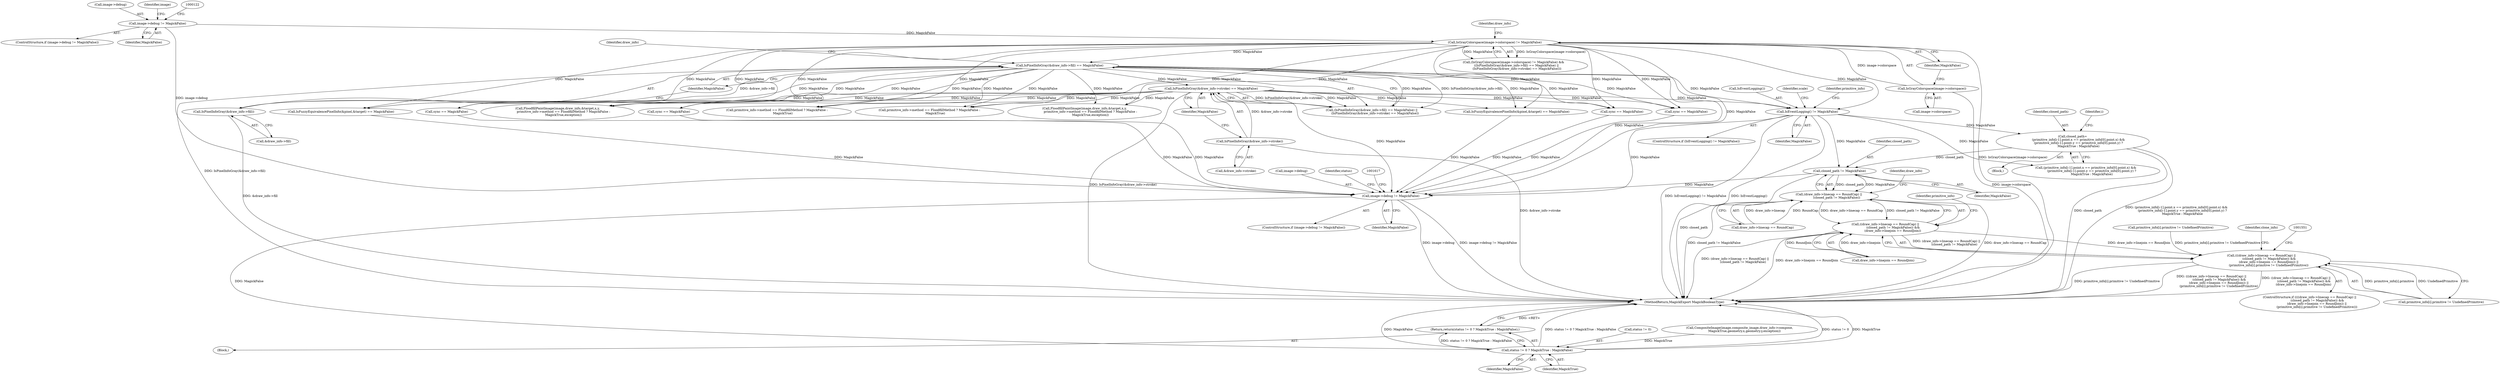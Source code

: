 digraph "0_ImageMagick_726812fa2fa7ce16bcf58f6e115f65427a1c0950_2@API" {
"1001476" [label="(Call,closed_path=\n            (primitive_info[i-1].point.x == primitive_info[0].point.x) &&\n            (primitive_info[i-1].point.y == primitive_info[0].point.y) ?\n            MagickTrue : MagickFalse)"];
"1001339" [label="(Call,IsEventLogging() != MagickFalse)"];
"1000172" [label="(Call,IsPixelInfoGray(&draw_info->fill) == MagickFalse)"];
"1000173" [label="(Call,IsPixelInfoGray(&draw_info->fill))"];
"1000165" [label="(Call,IsGrayColorspace(image->colorspace) != MagickFalse)"];
"1000166" [label="(Call,IsGrayColorspace(image->colorspace))"];
"1000115" [label="(Call,image->debug != MagickFalse)"];
"1000179" [label="(Call,IsPixelInfoGray(&draw_info->stroke) == MagickFalse)"];
"1000180" [label="(Call,IsPixelInfoGray(&draw_info->stroke))"];
"1001534" [label="(Call,closed_path != MagickFalse)"];
"1001528" [label="(Call,(draw_info->linecap == RoundCap) ||\n                (closed_path != MagickFalse))"];
"1001527" [label="(Call,((draw_info->linecap == RoundCap) ||\n                (closed_path != MagickFalse)) &&\n               (draw_info->linejoin == RoundJoin))"];
"1001526" [label="(Call,(((draw_info->linecap == RoundCap) ||\n                (closed_path != MagickFalse)) &&\n               (draw_info->linejoin == RoundJoin)) ||\n               (primitive_info[i].primitive != UndefinedPrimitive))"];
"1001611" [label="(Call,image->debug != MagickFalse)"];
"1001623" [label="(Call,status != 0 ? MagickTrue : MagickFalse)"];
"1001622" [label="(Return,return(status != 0 ? MagickTrue : MagickFalse);)"];
"1000561" [label="(Call,sync == MagickFalse)"];
"1000397" [label="(Call,sync == MagickFalse)"];
"1000116" [label="(Call,image->debug)"];
"1001628" [label="(Identifier,MagickFalse)"];
"1000172" [label="(Call,IsPixelInfoGray(&draw_info->fill) == MagickFalse)"];
"1000167" [label="(Call,image->colorspace)"];
"1000170" [label="(Identifier,MagickFalse)"];
"1000181" [label="(Call,&draw_info->stroke)"];
"1001467" [label="(Call,primitive_info[i].primitive != UndefinedPrimitive)"];
"1001627" [label="(Identifier,MagickTrue)"];
"1001622" [label="(Return,return(status != 0 ? MagickTrue : MagickFalse);)"];
"1001624" [label="(Call,status != 0)"];
"1001339" [label="(Call,IsEventLogging() != MagickFalse)"];
"1000684" [label="(Call,IsFuzzyEquivalencePixelInfo(&pixel,&target) == MagickFalse)"];
"1001174" [label="(Call,CompositeImage(image,composite_image,draw_info->compose,\n          MagickTrue,geometry.x,geometry.y,exception))"];
"1001629" [label="(MethodReturn,MagickExport MagickBooleanType)"];
"1000179" [label="(Call,IsPixelInfoGray(&draw_info->stroke) == MagickFalse)"];
"1000171" [label="(Call,(IsPixelInfoGray(&draw_info->fill) == MagickFalse) ||\n       (IsPixelInfoGray(&draw_info->stroke) == MagickFalse))"];
"1001477" [label="(Identifier,closed_path)"];
"1000719" [label="(Call,sync == MagickFalse)"];
"1001615" [label="(Identifier,MagickFalse)"];
"1001528" [label="(Call,(draw_info->linecap == RoundCap) ||\n                (closed_path != MagickFalse))"];
"1001612" [label="(Call,image->debug)"];
"1000787" [label="(Call,primitive_info->method == FloodfillMethod ? MagickFalse :\n            MagickTrue)"];
"1001340" [label="(Call,IsEventLogging())"];
"1000174" [label="(Call,&draw_info->fill)"];
"1000119" [label="(Identifier,MagickFalse)"];
"1000183" [label="(Identifier,draw_info)"];
"1001461" [label="(Block,)"];
"1001610" [label="(ControlStructure,if (image->debug != MagickFalse))"];
"1000168" [label="(Identifier,image)"];
"1000471" [label="(Call,primitive_info->method == FloodfillMethod ? MagickFalse :\n            MagickTrue)"];
"1000114" [label="(ControlStructure,if (image->debug != MagickFalse))"];
"1001476" [label="(Call,closed_path=\n            (primitive_info[i-1].point.x == primitive_info[0].point.x) &&\n            (primitive_info[i-1].point.y == primitive_info[0].point.y) ?\n            MagickTrue : MagickFalse)"];
"1001545" [label="(Identifier,primitive_info)"];
"1001341" [label="(Identifier,MagickFalse)"];
"1000780" [label="(Call,FloodfillPaintImage(image,draw_info,&target,x,y,\n            primitive_info->method == FloodfillMethod ? MagickFalse :\n            MagickTrue,exception))"];
"1000874" [label="(Call,sync == MagickFalse)"];
"1000176" [label="(Identifier,draw_info)"];
"1001535" [label="(Identifier,closed_path)"];
"1001527" [label="(Call,((draw_info->linecap == RoundCap) ||\n                (closed_path != MagickFalse)) &&\n               (draw_info->linejoin == RoundJoin))"];
"1001539" [label="(Identifier,draw_info)"];
"1000164" [label="(Call,(IsGrayColorspace(image->colorspace) != MagickFalse) &&\n      ((IsPixelInfoGray(&draw_info->fill) == MagickFalse) ||\n       (IsPixelInfoGray(&draw_info->stroke) == MagickFalse)))"];
"1001517" [label="(Identifier,i)"];
"1001478" [label="(Call,(primitive_info[i-1].point.x == primitive_info[0].point.x) &&\n            (primitive_info[i-1].point.y == primitive_info[0].point.y) ?\n            MagickTrue : MagickFalse)"];
"1001525" [label="(ControlStructure,if ((((draw_info->linecap == RoundCap) ||\n                (closed_path != MagickFalse)) &&\n               (draw_info->linejoin == RoundJoin)) ||\n               (primitive_info[i].primitive != UndefinedPrimitive)))"];
"1001542" [label="(Call,primitive_info[i].primitive != UndefinedPrimitive)"];
"1001338" [label="(ControlStructure,if (IsEventLogging() != MagickFalse))"];
"1000173" [label="(Call,IsPixelInfoGray(&draw_info->fill))"];
"1000185" [label="(Identifier,MagickFalse)"];
"1001611" [label="(Call,image->debug != MagickFalse)"];
"1000165" [label="(Call,IsGrayColorspace(image->colorspace) != MagickFalse)"];
"1000166" [label="(Call,IsGrayColorspace(image->colorspace))"];
"1001536" [label="(Identifier,MagickFalse)"];
"1001345" [label="(Identifier,scale)"];
"1001623" [label="(Call,status != 0 ? MagickTrue : MagickFalse)"];
"1000178" [label="(Identifier,MagickFalse)"];
"1001343" [label="(Identifier,primitive_info)"];
"1001526" [label="(Call,(((draw_info->linecap == RoundCap) ||\n                (closed_path != MagickFalse)) &&\n               (draw_info->linejoin == RoundJoin)) ||\n               (primitive_info[i].primitive != UndefinedPrimitive))"];
"1000108" [label="(Block,)"];
"1001559" [label="(Identifier,clone_info)"];
"1001534" [label="(Call,closed_path != MagickFalse)"];
"1001529" [label="(Call,draw_info->linecap == RoundCap)"];
"1001625" [label="(Identifier,status)"];
"1000180" [label="(Call,IsPixelInfoGray(&draw_info->stroke))"];
"1001537" [label="(Call,draw_info->linejoin == RoundJoin)"];
"1000115" [label="(Call,image->debug != MagickFalse)"];
"1000360" [label="(Call,IsFuzzyEquivalencePixelInfo(&pixel,&target) == MagickFalse)"];
"1000464" [label="(Call,FloodfillPaintImage(image,draw_info,&target,x,y,\n            primitive_info->method == FloodfillMethod ? MagickFalse :\n            MagickTrue,exception))"];
"1001476" -> "1001461"  [label="AST: "];
"1001476" -> "1001478"  [label="CFG: "];
"1001477" -> "1001476"  [label="AST: "];
"1001478" -> "1001476"  [label="AST: "];
"1001517" -> "1001476"  [label="CFG: "];
"1001476" -> "1001629"  [label="DDG: closed_path"];
"1001476" -> "1001629"  [label="DDG: (primitive_info[i-1].point.x == primitive_info[0].point.x) &&\n            (primitive_info[i-1].point.y == primitive_info[0].point.y) ?\n            MagickTrue : MagickFalse"];
"1001339" -> "1001476"  [label="DDG: MagickFalse"];
"1001476" -> "1001534"  [label="DDG: closed_path"];
"1001339" -> "1001338"  [label="AST: "];
"1001339" -> "1001341"  [label="CFG: "];
"1001340" -> "1001339"  [label="AST: "];
"1001341" -> "1001339"  [label="AST: "];
"1001343" -> "1001339"  [label="CFG: "];
"1001345" -> "1001339"  [label="CFG: "];
"1001339" -> "1001629"  [label="DDG: IsEventLogging() != MagickFalse"];
"1001339" -> "1001629"  [label="DDG: IsEventLogging()"];
"1000172" -> "1001339"  [label="DDG: MagickFalse"];
"1000179" -> "1001339"  [label="DDG: MagickFalse"];
"1000165" -> "1001339"  [label="DDG: MagickFalse"];
"1001339" -> "1001478"  [label="DDG: MagickFalse"];
"1001339" -> "1001534"  [label="DDG: MagickFalse"];
"1001339" -> "1001611"  [label="DDG: MagickFalse"];
"1000172" -> "1000171"  [label="AST: "];
"1000172" -> "1000178"  [label="CFG: "];
"1000173" -> "1000172"  [label="AST: "];
"1000178" -> "1000172"  [label="AST: "];
"1000183" -> "1000172"  [label="CFG: "];
"1000171" -> "1000172"  [label="CFG: "];
"1000172" -> "1001629"  [label="DDG: IsPixelInfoGray(&draw_info->fill)"];
"1000172" -> "1000171"  [label="DDG: IsPixelInfoGray(&draw_info->fill)"];
"1000172" -> "1000171"  [label="DDG: MagickFalse"];
"1000173" -> "1000172"  [label="DDG: &draw_info->fill"];
"1000165" -> "1000172"  [label="DDG: MagickFalse"];
"1000172" -> "1000179"  [label="DDG: MagickFalse"];
"1000172" -> "1000360"  [label="DDG: MagickFalse"];
"1000172" -> "1000397"  [label="DDG: MagickFalse"];
"1000172" -> "1000464"  [label="DDG: MagickFalse"];
"1000172" -> "1000471"  [label="DDG: MagickFalse"];
"1000172" -> "1000561"  [label="DDG: MagickFalse"];
"1000172" -> "1000684"  [label="DDG: MagickFalse"];
"1000172" -> "1000719"  [label="DDG: MagickFalse"];
"1000172" -> "1000780"  [label="DDG: MagickFalse"];
"1000172" -> "1000787"  [label="DDG: MagickFalse"];
"1000172" -> "1000874"  [label="DDG: MagickFalse"];
"1000172" -> "1001611"  [label="DDG: MagickFalse"];
"1000173" -> "1000174"  [label="CFG: "];
"1000174" -> "1000173"  [label="AST: "];
"1000178" -> "1000173"  [label="CFG: "];
"1000173" -> "1001629"  [label="DDG: &draw_info->fill"];
"1000165" -> "1000164"  [label="AST: "];
"1000165" -> "1000170"  [label="CFG: "];
"1000166" -> "1000165"  [label="AST: "];
"1000170" -> "1000165"  [label="AST: "];
"1000176" -> "1000165"  [label="CFG: "];
"1000164" -> "1000165"  [label="CFG: "];
"1000165" -> "1001629"  [label="DDG: IsGrayColorspace(image->colorspace)"];
"1000165" -> "1000164"  [label="DDG: IsGrayColorspace(image->colorspace)"];
"1000165" -> "1000164"  [label="DDG: MagickFalse"];
"1000166" -> "1000165"  [label="DDG: image->colorspace"];
"1000115" -> "1000165"  [label="DDG: MagickFalse"];
"1000165" -> "1000360"  [label="DDG: MagickFalse"];
"1000165" -> "1000397"  [label="DDG: MagickFalse"];
"1000165" -> "1000464"  [label="DDG: MagickFalse"];
"1000165" -> "1000471"  [label="DDG: MagickFalse"];
"1000165" -> "1000561"  [label="DDG: MagickFalse"];
"1000165" -> "1000684"  [label="DDG: MagickFalse"];
"1000165" -> "1000719"  [label="DDG: MagickFalse"];
"1000165" -> "1000780"  [label="DDG: MagickFalse"];
"1000165" -> "1000787"  [label="DDG: MagickFalse"];
"1000165" -> "1000874"  [label="DDG: MagickFalse"];
"1000165" -> "1001611"  [label="DDG: MagickFalse"];
"1000166" -> "1000167"  [label="CFG: "];
"1000167" -> "1000166"  [label="AST: "];
"1000170" -> "1000166"  [label="CFG: "];
"1000166" -> "1001629"  [label="DDG: image->colorspace"];
"1000115" -> "1000114"  [label="AST: "];
"1000115" -> "1000119"  [label="CFG: "];
"1000116" -> "1000115"  [label="AST: "];
"1000119" -> "1000115"  [label="AST: "];
"1000122" -> "1000115"  [label="CFG: "];
"1000168" -> "1000115"  [label="CFG: "];
"1000115" -> "1001611"  [label="DDG: image->debug"];
"1000179" -> "1000171"  [label="AST: "];
"1000179" -> "1000185"  [label="CFG: "];
"1000180" -> "1000179"  [label="AST: "];
"1000185" -> "1000179"  [label="AST: "];
"1000171" -> "1000179"  [label="CFG: "];
"1000179" -> "1001629"  [label="DDG: IsPixelInfoGray(&draw_info->stroke)"];
"1000179" -> "1000171"  [label="DDG: IsPixelInfoGray(&draw_info->stroke)"];
"1000179" -> "1000171"  [label="DDG: MagickFalse"];
"1000180" -> "1000179"  [label="DDG: &draw_info->stroke"];
"1000179" -> "1000360"  [label="DDG: MagickFalse"];
"1000179" -> "1000397"  [label="DDG: MagickFalse"];
"1000179" -> "1000464"  [label="DDG: MagickFalse"];
"1000179" -> "1000471"  [label="DDG: MagickFalse"];
"1000179" -> "1000561"  [label="DDG: MagickFalse"];
"1000179" -> "1000684"  [label="DDG: MagickFalse"];
"1000179" -> "1000719"  [label="DDG: MagickFalse"];
"1000179" -> "1000780"  [label="DDG: MagickFalse"];
"1000179" -> "1000787"  [label="DDG: MagickFalse"];
"1000179" -> "1000874"  [label="DDG: MagickFalse"];
"1000179" -> "1001611"  [label="DDG: MagickFalse"];
"1000180" -> "1000181"  [label="CFG: "];
"1000181" -> "1000180"  [label="AST: "];
"1000185" -> "1000180"  [label="CFG: "];
"1000180" -> "1001629"  [label="DDG: &draw_info->stroke"];
"1001534" -> "1001528"  [label="AST: "];
"1001534" -> "1001536"  [label="CFG: "];
"1001535" -> "1001534"  [label="AST: "];
"1001536" -> "1001534"  [label="AST: "];
"1001528" -> "1001534"  [label="CFG: "];
"1001534" -> "1001629"  [label="DDG: closed_path"];
"1001534" -> "1001528"  [label="DDG: closed_path"];
"1001534" -> "1001528"  [label="DDG: MagickFalse"];
"1001534" -> "1001611"  [label="DDG: MagickFalse"];
"1001528" -> "1001527"  [label="AST: "];
"1001528" -> "1001529"  [label="CFG: "];
"1001529" -> "1001528"  [label="AST: "];
"1001539" -> "1001528"  [label="CFG: "];
"1001527" -> "1001528"  [label="CFG: "];
"1001528" -> "1001629"  [label="DDG: draw_info->linecap == RoundCap"];
"1001528" -> "1001629"  [label="DDG: closed_path != MagickFalse"];
"1001528" -> "1001527"  [label="DDG: draw_info->linecap == RoundCap"];
"1001528" -> "1001527"  [label="DDG: closed_path != MagickFalse"];
"1001529" -> "1001528"  [label="DDG: draw_info->linecap"];
"1001529" -> "1001528"  [label="DDG: RoundCap"];
"1001527" -> "1001526"  [label="AST: "];
"1001527" -> "1001537"  [label="CFG: "];
"1001537" -> "1001527"  [label="AST: "];
"1001545" -> "1001527"  [label="CFG: "];
"1001526" -> "1001527"  [label="CFG: "];
"1001527" -> "1001629"  [label="DDG: (draw_info->linecap == RoundCap) ||\n                (closed_path != MagickFalse)"];
"1001527" -> "1001629"  [label="DDG: draw_info->linejoin == RoundJoin"];
"1001527" -> "1001526"  [label="DDG: (draw_info->linecap == RoundCap) ||\n                (closed_path != MagickFalse)"];
"1001527" -> "1001526"  [label="DDG: draw_info->linejoin == RoundJoin"];
"1001537" -> "1001527"  [label="DDG: draw_info->linejoin"];
"1001537" -> "1001527"  [label="DDG: RoundJoin"];
"1001526" -> "1001525"  [label="AST: "];
"1001526" -> "1001542"  [label="CFG: "];
"1001542" -> "1001526"  [label="AST: "];
"1001551" -> "1001526"  [label="CFG: "];
"1001559" -> "1001526"  [label="CFG: "];
"1001526" -> "1001629"  [label="DDG: primitive_info[i].primitive != UndefinedPrimitive"];
"1001526" -> "1001629"  [label="DDG: (((draw_info->linecap == RoundCap) ||\n                (closed_path != MagickFalse)) &&\n               (draw_info->linejoin == RoundJoin)) ||\n               (primitive_info[i].primitive != UndefinedPrimitive)"];
"1001526" -> "1001629"  [label="DDG: ((draw_info->linecap == RoundCap) ||\n                (closed_path != MagickFalse)) &&\n               (draw_info->linejoin == RoundJoin)"];
"1001467" -> "1001526"  [label="DDG: primitive_info[i].primitive != UndefinedPrimitive"];
"1001542" -> "1001526"  [label="DDG: primitive_info[i].primitive"];
"1001542" -> "1001526"  [label="DDG: UndefinedPrimitive"];
"1001611" -> "1001610"  [label="AST: "];
"1001611" -> "1001615"  [label="CFG: "];
"1001612" -> "1001611"  [label="AST: "];
"1001615" -> "1001611"  [label="AST: "];
"1001617" -> "1001611"  [label="CFG: "];
"1001625" -> "1001611"  [label="CFG: "];
"1001611" -> "1001629"  [label="DDG: image->debug"];
"1001611" -> "1001629"  [label="DDG: image->debug != MagickFalse"];
"1000561" -> "1001611"  [label="DDG: MagickFalse"];
"1000719" -> "1001611"  [label="DDG: MagickFalse"];
"1000360" -> "1001611"  [label="DDG: MagickFalse"];
"1000874" -> "1001611"  [label="DDG: MagickFalse"];
"1000397" -> "1001611"  [label="DDG: MagickFalse"];
"1000684" -> "1001611"  [label="DDG: MagickFalse"];
"1001611" -> "1001623"  [label="DDG: MagickFalse"];
"1001623" -> "1001622"  [label="AST: "];
"1001623" -> "1001627"  [label="CFG: "];
"1001623" -> "1001628"  [label="CFG: "];
"1001624" -> "1001623"  [label="AST: "];
"1001627" -> "1001623"  [label="AST: "];
"1001628" -> "1001623"  [label="AST: "];
"1001622" -> "1001623"  [label="CFG: "];
"1001623" -> "1001629"  [label="DDG: status != 0 ? MagickTrue : MagickFalse"];
"1001623" -> "1001629"  [label="DDG: status != 0"];
"1001623" -> "1001629"  [label="DDG: MagickTrue"];
"1001623" -> "1001629"  [label="DDG: MagickFalse"];
"1001623" -> "1001622"  [label="DDG: status != 0 ? MagickTrue : MagickFalse"];
"1001174" -> "1001623"  [label="DDG: MagickTrue"];
"1001622" -> "1000108"  [label="AST: "];
"1001629" -> "1001622"  [label="CFG: "];
"1001622" -> "1001629"  [label="DDG: <RET>"];
}
